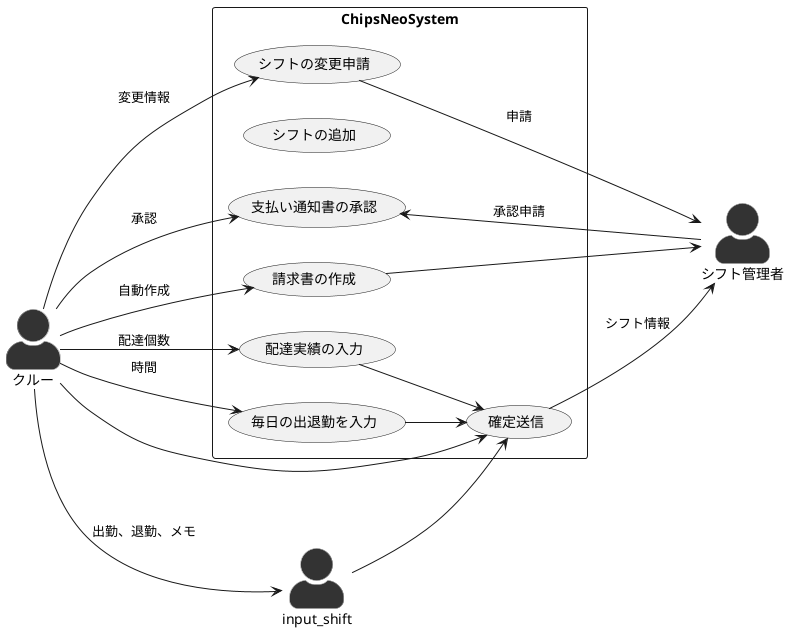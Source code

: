 @startuml クルー

left to right direction
skinparam actorStyle awesome
skinparam actor {
    BackgroundColor #333333
    BorderColor #999999
}
actor シフト管理者 as manager
actor クルー as crew

rectangle ChipsNeoSystem {
    usecase "シフトの追加" as input_shif
    usecase "確定送信" as submit
    usecase "シフトの変更申請" as change
    usecase "毎日の出退勤を入力" as time
    usecase "請求書の作成" as invoice
    usecase "支払い通知書の承認" as payment
    usecase "配達実績の入力" as delivery
}

crew --> input_shift :出勤、退勤、メモ

crew --> submit
submit --> manager :シフト情報

crew --> change :変更情報
change --> manager :申請

crew --> time :時間

time --> submit
input_shift --> submit

manager -up-> payment :承認申請
crew --> payment :承認

crew --> invoice :自動作成
invoice --> manager

crew --> delivery :配達個数
delivery --> submit

@enduml
